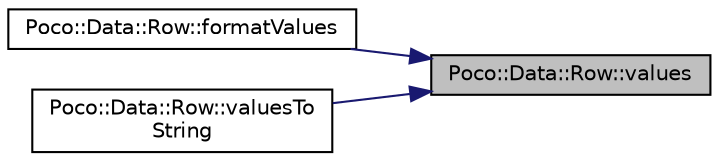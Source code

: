 digraph "Poco::Data::Row::values"
{
 // LATEX_PDF_SIZE
  edge [fontname="Helvetica",fontsize="10",labelfontname="Helvetica",labelfontsize="10"];
  node [fontname="Helvetica",fontsize="10",shape=record];
  rankdir="RL";
  Node1 [label="Poco::Data::Row::values",height=0.2,width=0.4,color="black", fillcolor="grey75", style="filled", fontcolor="black",tooltip="Returns the shared pointer to names vector."];
  Node1 -> Node2 [dir="back",color="midnightblue",fontsize="10",style="solid",fontname="Helvetica"];
  Node2 [label="Poco::Data::Row::formatValues",height=0.2,width=0.4,color="black", fillcolor="white", style="filled",URL="$classPoco_1_1Data_1_1Row.html#ae991b53cec2904671e97e3d3bd0c7313",tooltip="Converts the row values to string and returns the formated string."];
  Node1 -> Node3 [dir="back",color="midnightblue",fontsize="10",style="solid",fontname="Helvetica"];
  Node3 [label="Poco::Data::Row::valuesTo\lString",height=0.2,width=0.4,color="black", fillcolor="white", style="filled",URL="$classPoco_1_1Data_1_1Row.html#a35107238c5d98af92aa4eda28a142640",tooltip="Fomats the column names."];
}
